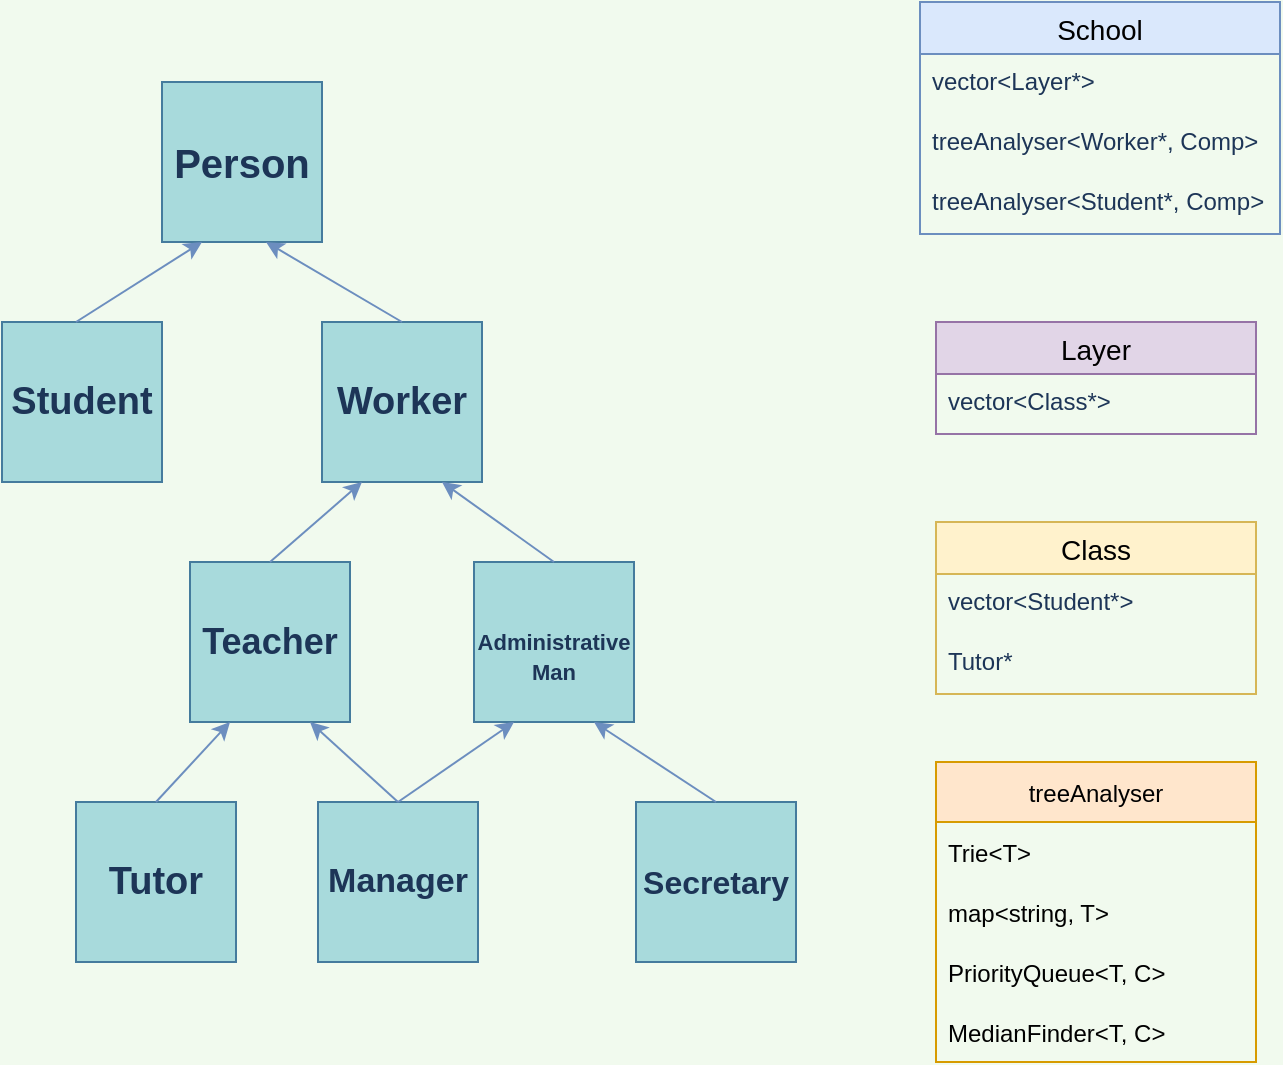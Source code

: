 <mxfile version="15.7.0" type="device"><diagram id="TOD_kvtEw8HaxquBE2rZ" name="Page-1"><mxGraphModel dx="1422" dy="762" grid="1" gridSize="10" guides="1" tooltips="1" connect="1" arrows="1" fold="1" page="1" pageScale="1" pageWidth="827" pageHeight="1169" background="#F1FAEE" math="0" shadow="0"><root><mxCell id="0"/><mxCell id="1" parent="0"/><mxCell id="AmeBiWZNOJaGpeClGkvO-1" value="&lt;b&gt;&lt;font style=&quot;font-size: 19px&quot;&gt;Tutor&lt;/font&gt;&lt;/b&gt;" style="whiteSpace=wrap;html=1;aspect=fixed;fillColor=#A8DADC;strokeColor=#457B9D;fontColor=#1D3557;" parent="1" vertex="1"><mxGeometry x="160" y="440" width="80" height="80" as="geometry"/></mxCell><mxCell id="AmeBiWZNOJaGpeClGkvO-3" value="&lt;b&gt;&lt;font style=&quot;font-size: 17px&quot;&gt;Manager&lt;/font&gt;&lt;/b&gt;" style="whiteSpace=wrap;html=1;aspect=fixed;fillColor=#A8DADC;strokeColor=#457B9D;fontColor=#1D3557;" parent="1" vertex="1"><mxGeometry x="281" y="440" width="80" height="80" as="geometry"/></mxCell><mxCell id="AmeBiWZNOJaGpeClGkvO-4" value="&lt;br&gt;&lt;font style=&quot;font-size: 11px&quot;&gt;&lt;font face=&quot;helvetica&quot; style=&quot;font-size: 11px&quot;&gt;&lt;b&gt;Administrative&lt;br&gt;Man&lt;/b&gt;&lt;/font&gt;&lt;br&gt;&lt;/font&gt;" style="whiteSpace=wrap;html=1;aspect=fixed;fillColor=#A8DADC;strokeColor=#457B9D;fontColor=#1D3557;" parent="1" vertex="1"><mxGeometry x="359" y="320" width="80" height="80" as="geometry"/></mxCell><mxCell id="AmeBiWZNOJaGpeClGkvO-5" value="&lt;b&gt;&lt;font style=&quot;font-size: 18px&quot;&gt;Teacher&lt;/font&gt;&lt;/b&gt;" style="whiteSpace=wrap;html=1;aspect=fixed;fillColor=#A8DADC;strokeColor=#457B9D;fontColor=#1D3557;" parent="1" vertex="1"><mxGeometry x="217" y="320" width="80" height="80" as="geometry"/></mxCell><mxCell id="AmeBiWZNOJaGpeClGkvO-6" value="&lt;font face=&quot;helvetica&quot; size=&quot;1&quot;&gt;&lt;b style=&quot;font-size: 16px&quot;&gt;Secretary&lt;/b&gt;&lt;/font&gt;" style="whiteSpace=wrap;html=1;aspect=fixed;fillColor=#A8DADC;strokeColor=#457B9D;fontColor=#1D3557;" parent="1" vertex="1"><mxGeometry x="440" y="440" width="80" height="80" as="geometry"/></mxCell><mxCell id="AmeBiWZNOJaGpeClGkvO-7" value="&lt;font face=&quot;helvetica&quot;&gt;&lt;span style=&quot;font-size: 19px&quot;&gt;&lt;b&gt;Worker&lt;br&gt;&lt;/b&gt;&lt;/span&gt;&lt;/font&gt;" style="whiteSpace=wrap;html=1;aspect=fixed;fillColor=#A8DADC;strokeColor=#457B9D;fontColor=#1D3557;" parent="1" vertex="1"><mxGeometry x="283" y="200" width="80" height="80" as="geometry"/></mxCell><mxCell id="AmeBiWZNOJaGpeClGkvO-8" value="&lt;b&gt;&lt;font style=&quot;font-size: 19px&quot;&gt;Student&lt;/font&gt;&lt;/b&gt;" style="whiteSpace=wrap;html=1;aspect=fixed;fillColor=#A8DADC;strokeColor=#457B9D;fontColor=#1D3557;" parent="1" vertex="1"><mxGeometry x="123" y="200" width="80" height="80" as="geometry"/></mxCell><mxCell id="AmeBiWZNOJaGpeClGkvO-9" value="&lt;font style=&quot;font-size: 20px&quot;&gt;&lt;b&gt;Person&lt;/b&gt;&lt;/font&gt;" style="whiteSpace=wrap;html=1;aspect=fixed;fillColor=#A8DADC;strokeColor=#457B9D;fontColor=#1D3557;" parent="1" vertex="1"><mxGeometry x="203" y="80" width="80" height="80" as="geometry"/></mxCell><mxCell id="AmeBiWZNOJaGpeClGkvO-33" value="School" style="swimlane;fontStyle=0;childLayout=stackLayout;horizontal=1;startSize=26;horizontalStack=0;resizeParent=1;resizeParentMax=0;resizeLast=0;collapsible=1;marginBottom=0;align=center;fontSize=14;fillColor=#dae8fc;strokeColor=#6c8ebf;" parent="1" vertex="1"><mxGeometry x="582" y="40" width="180" height="116" as="geometry"/></mxCell><mxCell id="AmeBiWZNOJaGpeClGkvO-34" value="vector&lt;Layer*&gt;" style="text;strokeColor=none;fillColor=none;spacingLeft=4;spacingRight=4;overflow=hidden;rotatable=0;points=[[0,0.5],[1,0.5]];portConstraint=eastwest;fontSize=12;fontColor=#1D3557;" parent="AmeBiWZNOJaGpeClGkvO-33" vertex="1"><mxGeometry y="26" width="180" height="30" as="geometry"/></mxCell><mxCell id="AmeBiWZNOJaGpeClGkvO-35" value="treeAnalyser&lt;Worker*, Comp&gt;" style="text;strokeColor=none;fillColor=none;spacingLeft=4;spacingRight=4;overflow=hidden;rotatable=0;points=[[0,0.5],[1,0.5]];portConstraint=eastwest;fontSize=12;fontColor=#1D3557;" parent="AmeBiWZNOJaGpeClGkvO-33" vertex="1"><mxGeometry y="56" width="180" height="30" as="geometry"/></mxCell><mxCell id="AmeBiWZNOJaGpeClGkvO-36" value="treeAnalyser&lt;Student*, Comp&gt;" style="text;strokeColor=none;fillColor=none;spacingLeft=4;spacingRight=4;overflow=hidden;rotatable=0;points=[[0,0.5],[1,0.5]];portConstraint=eastwest;fontSize=12;fontColor=#1D3557;" parent="AmeBiWZNOJaGpeClGkvO-33" vertex="1"><mxGeometry y="86" width="180" height="30" as="geometry"/></mxCell><mxCell id="AmeBiWZNOJaGpeClGkvO-41" value="Layer" style="swimlane;fontStyle=0;childLayout=stackLayout;horizontal=1;startSize=26;horizontalStack=0;resizeParent=1;resizeParentMax=0;resizeLast=0;collapsible=1;marginBottom=0;align=center;fontSize=14;fillColor=#e1d5e7;strokeColor=#9673a6;" parent="1" vertex="1"><mxGeometry x="590" y="200" width="160" height="56" as="geometry"/></mxCell><mxCell id="AmeBiWZNOJaGpeClGkvO-42" value="vector&lt;Class*&gt;" style="text;strokeColor=none;fillColor=none;spacingLeft=4;spacingRight=4;overflow=hidden;rotatable=0;points=[[0,0.5],[1,0.5]];portConstraint=eastwest;fontSize=12;fontColor=#1D3557;" parent="AmeBiWZNOJaGpeClGkvO-41" vertex="1"><mxGeometry y="26" width="160" height="30" as="geometry"/></mxCell><mxCell id="AmeBiWZNOJaGpeClGkvO-45" value="Class" style="swimlane;fontStyle=0;childLayout=stackLayout;horizontal=1;startSize=26;horizontalStack=0;resizeParent=1;resizeParentMax=0;resizeLast=0;collapsible=1;marginBottom=0;align=center;fontSize=14;fillColor=#fff2cc;strokeColor=#d6b656;" parent="1" vertex="1"><mxGeometry x="590" y="300" width="160" height="86" as="geometry"/></mxCell><mxCell id="AmeBiWZNOJaGpeClGkvO-46" value="vector&lt;Student*&gt;" style="text;strokeColor=none;fillColor=none;spacingLeft=4;spacingRight=4;overflow=hidden;rotatable=0;points=[[0,0.5],[1,0.5]];portConstraint=eastwest;fontSize=12;fontColor=#1D3557;" parent="AmeBiWZNOJaGpeClGkvO-45" vertex="1"><mxGeometry y="26" width="160" height="30" as="geometry"/></mxCell><mxCell id="AmeBiWZNOJaGpeClGkvO-47" value="Tutor*" style="text;strokeColor=none;fillColor=none;spacingLeft=4;spacingRight=4;overflow=hidden;rotatable=0;points=[[0,0.5],[1,0.5]];portConstraint=eastwest;fontSize=12;fontColor=#1D3557;" parent="AmeBiWZNOJaGpeClGkvO-45" vertex="1"><mxGeometry y="56" width="160" height="30" as="geometry"/></mxCell><mxCell id="JSfZqN43rZpajrvI4vSC-4" value="treeAnalyser" style="swimlane;fontStyle=0;childLayout=stackLayout;horizontal=1;startSize=30;horizontalStack=0;resizeParent=1;resizeParentMax=0;resizeLast=0;collapsible=1;marginBottom=0;fillColor=#ffe6cc;strokeColor=#d79b00;fontColor=default;" parent="1" vertex="1"><mxGeometry x="590" y="420" width="160" height="150" as="geometry"><mxRectangle x="590" y="410" width="100" height="30" as="alternateBounds"/></mxGeometry></mxCell><mxCell id="JSfZqN43rZpajrvI4vSC-5" value="Trie&lt;T&gt;" style="text;strokeColor=none;fillColor=none;align=left;verticalAlign=middle;spacingLeft=4;spacingRight=4;overflow=hidden;points=[[0,0.5],[1,0.5]];portConstraint=eastwest;rotatable=0;fontColor=default;" parent="JSfZqN43rZpajrvI4vSC-4" vertex="1"><mxGeometry y="30" width="160" height="30" as="geometry"/></mxCell><mxCell id="JSfZqN43rZpajrvI4vSC-6" value="map&lt;string, T&gt;" style="text;strokeColor=none;fillColor=none;align=left;verticalAlign=middle;spacingLeft=4;spacingRight=4;overflow=hidden;points=[[0,0.5],[1,0.5]];portConstraint=eastwest;rotatable=0;fontColor=default;" parent="JSfZqN43rZpajrvI4vSC-4" vertex="1"><mxGeometry y="60" width="160" height="30" as="geometry"/></mxCell><mxCell id="JSfZqN43rZpajrvI4vSC-15" value="PriorityQueue&lt;T, C&gt;" style="text;strokeColor=none;fillColor=none;align=left;verticalAlign=middle;spacingLeft=4;spacingRight=4;overflow=hidden;points=[[0,0.5],[1,0.5]];portConstraint=eastwest;rotatable=0;fontColor=default;" parent="JSfZqN43rZpajrvI4vSC-4" vertex="1"><mxGeometry y="90" width="160" height="30" as="geometry"/></mxCell><mxCell id="JSfZqN43rZpajrvI4vSC-14" value="MedianFinder&lt;T, C&gt;" style="text;strokeColor=none;fillColor=none;align=left;verticalAlign=middle;spacingLeft=4;spacingRight=4;overflow=hidden;points=[[0,0.5],[1,0.5]];portConstraint=eastwest;rotatable=0;fontColor=default;" parent="JSfZqN43rZpajrvI4vSC-4" vertex="1"><mxGeometry y="120" width="160" height="30" as="geometry"/></mxCell><mxCell id="YY3yqCA7_v3_o-nIzTRt-1" value="" style="endArrow=classic;html=1;rounded=0;entryX=0.25;entryY=1;entryDx=0;entryDy=0;fillColor=#dae8fc;strokeColor=#6c8ebf;strokeWidth=1;exitX=0.5;exitY=0;exitDx=0;exitDy=0;" edge="1" parent="1" source="AmeBiWZNOJaGpeClGkvO-1" target="AmeBiWZNOJaGpeClGkvO-5"><mxGeometry width="50" height="50" relative="1" as="geometry"><mxPoint x="160" y="440" as="sourcePoint"/><mxPoint x="210" y="390" as="targetPoint"/></mxGeometry></mxCell><mxCell id="YY3yqCA7_v3_o-nIzTRt-2" value="" style="endArrow=classic;html=1;rounded=0;entryX=0.25;entryY=1;entryDx=0;entryDy=0;fillColor=#dae8fc;strokeColor=#6c8ebf;exitX=0.5;exitY=0;exitDx=0;exitDy=0;" edge="1" parent="1" source="AmeBiWZNOJaGpeClGkvO-3" target="AmeBiWZNOJaGpeClGkvO-4"><mxGeometry width="50" height="50" relative="1" as="geometry"><mxPoint x="320" y="440" as="sourcePoint"/><mxPoint x="370" y="390" as="targetPoint"/></mxGeometry></mxCell><mxCell id="YY3yqCA7_v3_o-nIzTRt-3" value="" style="endArrow=classic;html=1;rounded=0;entryX=0.75;entryY=1;entryDx=0;entryDy=0;fillColor=#dae8fc;strokeColor=#6c8ebf;exitX=0.5;exitY=0;exitDx=0;exitDy=0;" edge="1" parent="1" source="AmeBiWZNOJaGpeClGkvO-6" target="AmeBiWZNOJaGpeClGkvO-4"><mxGeometry width="50" height="50" relative="1" as="geometry"><mxPoint x="470.5" y="440" as="sourcePoint"/><mxPoint x="413.5" y="400" as="targetPoint"/></mxGeometry></mxCell><mxCell id="YY3yqCA7_v3_o-nIzTRt-4" value="" style="endArrow=classic;html=1;rounded=0;entryX=0.25;entryY=1;entryDx=0;entryDy=0;fillColor=#dae8fc;strokeColor=#6c8ebf;strokeWidth=1;exitX=0.5;exitY=0;exitDx=0;exitDy=0;" edge="1" parent="1" source="AmeBiWZNOJaGpeClGkvO-5" target="AmeBiWZNOJaGpeClGkvO-7"><mxGeometry width="50" height="50" relative="1" as="geometry"><mxPoint x="256" y="320" as="sourcePoint"/><mxPoint x="353" y="280" as="targetPoint"/></mxGeometry></mxCell><mxCell id="YY3yqCA7_v3_o-nIzTRt-5" value="" style="endArrow=classic;html=1;rounded=0;fillColor=#dae8fc;strokeColor=#6c8ebf;exitX=0.5;exitY=0;exitDx=0;exitDy=0;entryX=0.75;entryY=1;entryDx=0;entryDy=0;" edge="1" parent="1" source="AmeBiWZNOJaGpeClGkvO-4" target="AmeBiWZNOJaGpeClGkvO-7"><mxGeometry width="50" height="50" relative="1" as="geometry"><mxPoint x="397.5" y="320" as="sourcePoint"/><mxPoint x="320" y="280" as="targetPoint"/></mxGeometry></mxCell><mxCell id="YY3yqCA7_v3_o-nIzTRt-6" value="" style="endArrow=classic;html=1;rounded=0;fillColor=#dae8fc;strokeColor=#6c8ebf;entryX=0.75;entryY=1;entryDx=0;entryDy=0;exitX=0.5;exitY=0;exitDx=0;exitDy=0;" edge="1" parent="1" source="AmeBiWZNOJaGpeClGkvO-3" target="AmeBiWZNOJaGpeClGkvO-5"><mxGeometry width="50" height="50" relative="1" as="geometry"><mxPoint x="320" y="440" as="sourcePoint"/><mxPoint x="250" y="400" as="targetPoint"/></mxGeometry></mxCell><mxCell id="YY3yqCA7_v3_o-nIzTRt-7" value="" style="endArrow=classic;html=1;rounded=0;entryX=0.25;entryY=1;entryDx=0;entryDy=0;fillColor=#dae8fc;strokeColor=#6c8ebf;strokeWidth=1;exitX=0.5;exitY=0;exitDx=0;exitDy=0;" edge="1" parent="1" target="AmeBiWZNOJaGpeClGkvO-9"><mxGeometry width="50" height="50" relative="1" as="geometry"><mxPoint x="160" y="200" as="sourcePoint"/><mxPoint x="206" y="160" as="targetPoint"/></mxGeometry></mxCell><mxCell id="YY3yqCA7_v3_o-nIzTRt-8" value="" style="endArrow=classic;html=1;rounded=0;fillColor=#dae8fc;strokeColor=#6c8ebf;exitX=0.5;exitY=0;exitDx=0;exitDy=0;entryX=0.65;entryY=1;entryDx=0;entryDy=0;entryPerimeter=0;" edge="1" parent="1" source="AmeBiWZNOJaGpeClGkvO-7" target="AmeBiWZNOJaGpeClGkvO-9"><mxGeometry width="50" height="50" relative="1" as="geometry"><mxPoint x="316" y="200" as="sourcePoint"/><mxPoint x="260" y="160" as="targetPoint"/></mxGeometry></mxCell></root></mxGraphModel></diagram></mxfile>